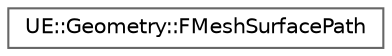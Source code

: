 digraph "Graphical Class Hierarchy"
{
 // INTERACTIVE_SVG=YES
 // LATEX_PDF_SIZE
  bgcolor="transparent";
  edge [fontname=Helvetica,fontsize=10,labelfontname=Helvetica,labelfontsize=10];
  node [fontname=Helvetica,fontsize=10,shape=box,height=0.2,width=0.4];
  rankdir="LR";
  Node0 [id="Node000000",label="UE::Geometry::FMeshSurfacePath",height=0.2,width=0.4,color="grey40", fillcolor="white", style="filled",URL="$d7/d7f/classUE_1_1Geometry_1_1FMeshSurfacePath.html",tooltip="Walk the surface of an FDynamicMesh to try find a planar path connecting two points."];
}
